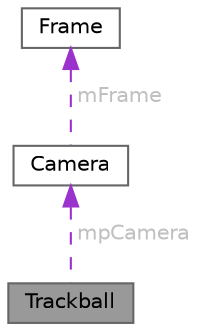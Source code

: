 digraph "Trackball"
{
 // LATEX_PDF_SIZE
  bgcolor="transparent";
  edge [fontname=Helvetica,fontsize=10,labelfontname=Helvetica,labelfontsize=10];
  node [fontname=Helvetica,fontsize=10,shape=box,height=0.2,width=0.4];
  Node1 [id="Node000001",label="Trackball",height=0.2,width=0.4,color="gray40", fillcolor="grey60", style="filled", fontcolor="black",tooltip=" "];
  Node2 -> Node1 [id="edge1_Node000001_Node000002",dir="back",color="darkorchid3",style="dashed",tooltip=" ",label=" mpCamera",fontcolor="grey" ];
  Node2 [id="Node000002",label="Camera",height=0.2,width=0.4,color="gray40", fillcolor="white", style="filled",URL="$class_camera.html",tooltip=" "];
  Node3 -> Node2 [id="edge2_Node000002_Node000003",dir="back",color="darkorchid3",style="dashed",tooltip=" ",label=" mFrame",fontcolor="grey" ];
  Node3 [id="Node000003",label="Frame",height=0.2,width=0.4,color="gray40", fillcolor="white", style="filled",URL="$class_frame.html",tooltip=" "];
}
